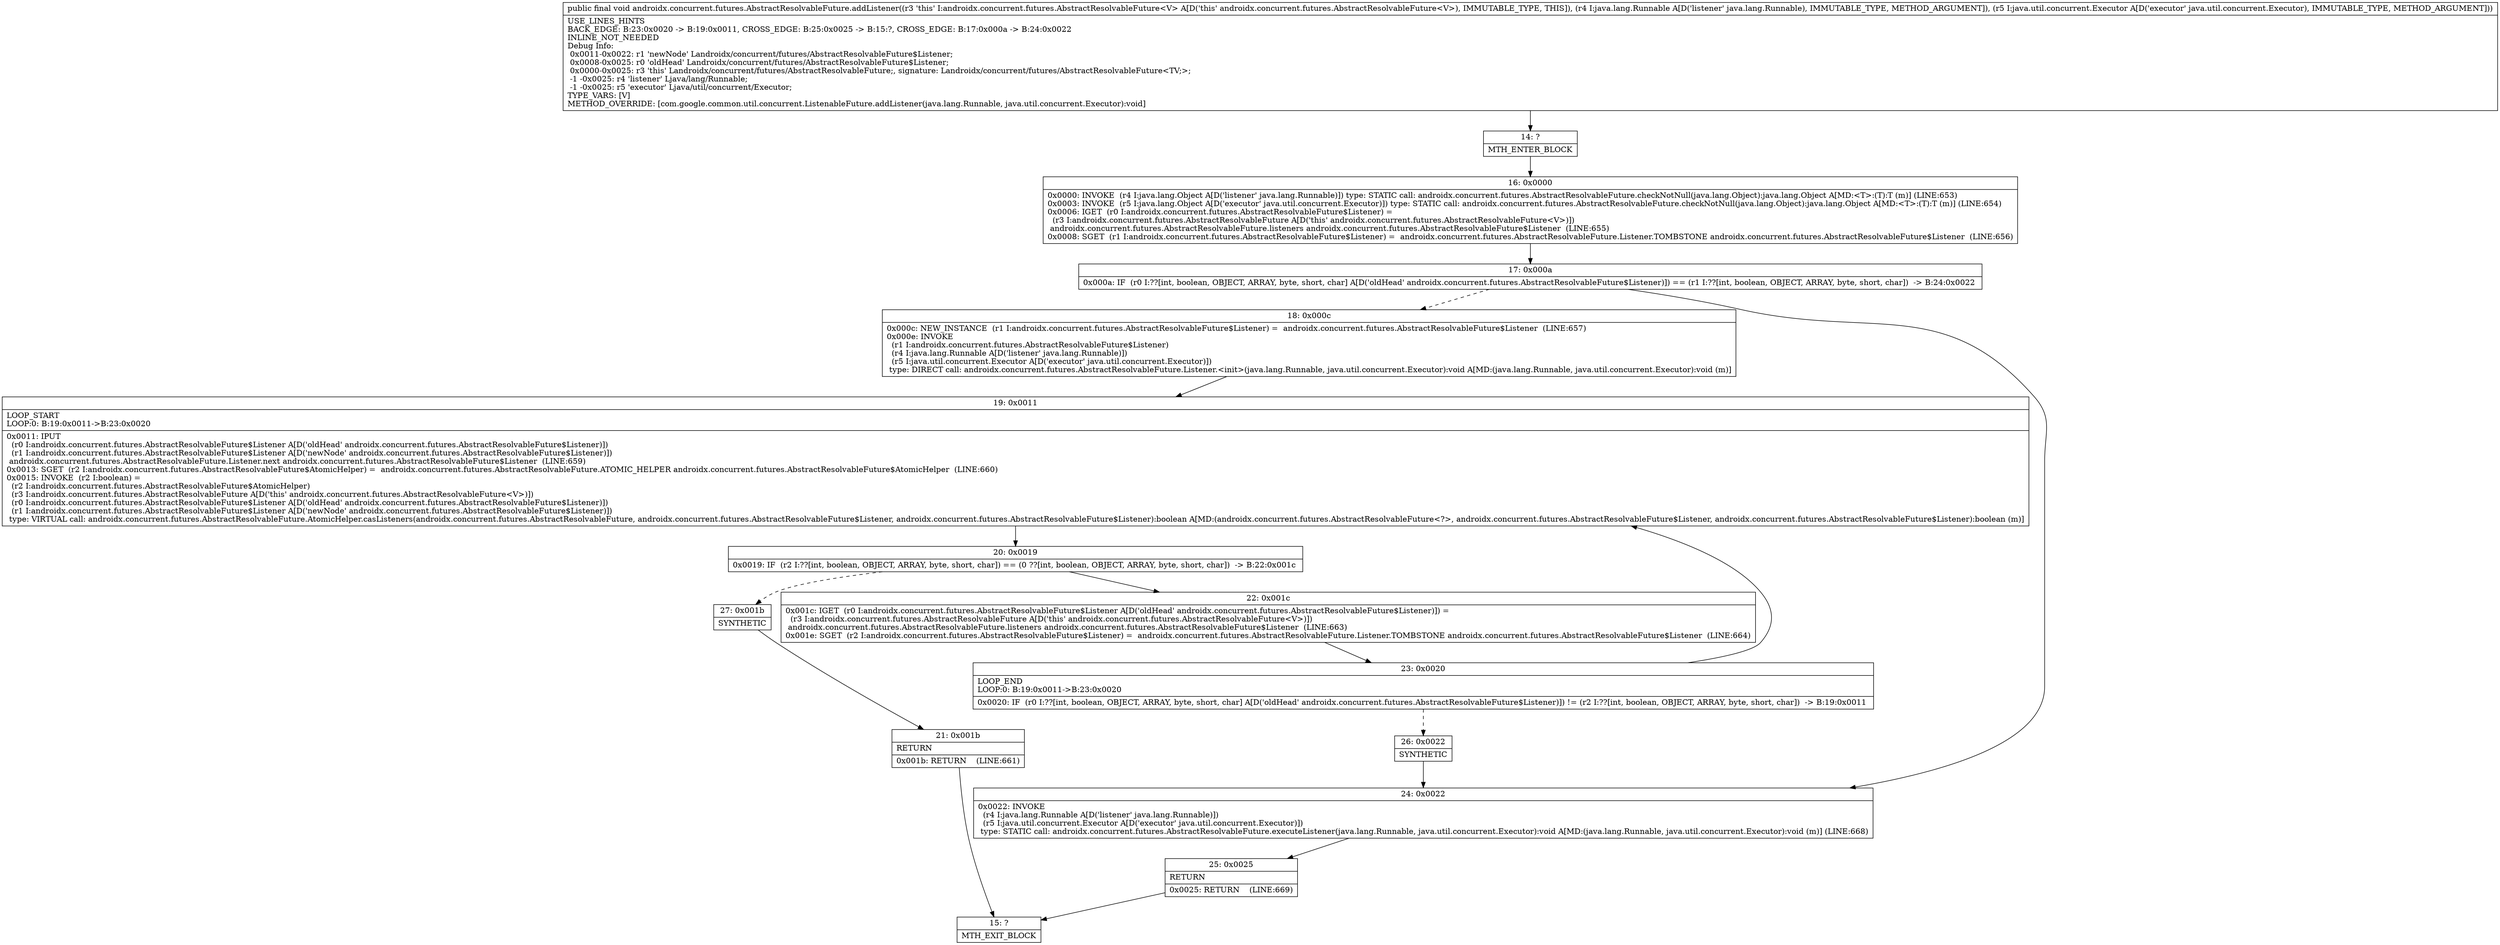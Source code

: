 digraph "CFG forandroidx.concurrent.futures.AbstractResolvableFuture.addListener(Ljava\/lang\/Runnable;Ljava\/util\/concurrent\/Executor;)V" {
Node_14 [shape=record,label="{14\:\ ?|MTH_ENTER_BLOCK\l}"];
Node_16 [shape=record,label="{16\:\ 0x0000|0x0000: INVOKE  (r4 I:java.lang.Object A[D('listener' java.lang.Runnable)]) type: STATIC call: androidx.concurrent.futures.AbstractResolvableFuture.checkNotNull(java.lang.Object):java.lang.Object A[MD:\<T\>:(T):T (m)] (LINE:653)\l0x0003: INVOKE  (r5 I:java.lang.Object A[D('executor' java.util.concurrent.Executor)]) type: STATIC call: androidx.concurrent.futures.AbstractResolvableFuture.checkNotNull(java.lang.Object):java.lang.Object A[MD:\<T\>:(T):T (m)] (LINE:654)\l0x0006: IGET  (r0 I:androidx.concurrent.futures.AbstractResolvableFuture$Listener) = \l  (r3 I:androidx.concurrent.futures.AbstractResolvableFuture A[D('this' androidx.concurrent.futures.AbstractResolvableFuture\<V\>)])\l androidx.concurrent.futures.AbstractResolvableFuture.listeners androidx.concurrent.futures.AbstractResolvableFuture$Listener  (LINE:655)\l0x0008: SGET  (r1 I:androidx.concurrent.futures.AbstractResolvableFuture$Listener) =  androidx.concurrent.futures.AbstractResolvableFuture.Listener.TOMBSTONE androidx.concurrent.futures.AbstractResolvableFuture$Listener  (LINE:656)\l}"];
Node_17 [shape=record,label="{17\:\ 0x000a|0x000a: IF  (r0 I:??[int, boolean, OBJECT, ARRAY, byte, short, char] A[D('oldHead' androidx.concurrent.futures.AbstractResolvableFuture$Listener)]) == (r1 I:??[int, boolean, OBJECT, ARRAY, byte, short, char])  \-\> B:24:0x0022 \l}"];
Node_18 [shape=record,label="{18\:\ 0x000c|0x000c: NEW_INSTANCE  (r1 I:androidx.concurrent.futures.AbstractResolvableFuture$Listener) =  androidx.concurrent.futures.AbstractResolvableFuture$Listener  (LINE:657)\l0x000e: INVOKE  \l  (r1 I:androidx.concurrent.futures.AbstractResolvableFuture$Listener)\l  (r4 I:java.lang.Runnable A[D('listener' java.lang.Runnable)])\l  (r5 I:java.util.concurrent.Executor A[D('executor' java.util.concurrent.Executor)])\l type: DIRECT call: androidx.concurrent.futures.AbstractResolvableFuture.Listener.\<init\>(java.lang.Runnable, java.util.concurrent.Executor):void A[MD:(java.lang.Runnable, java.util.concurrent.Executor):void (m)]\l}"];
Node_19 [shape=record,label="{19\:\ 0x0011|LOOP_START\lLOOP:0: B:19:0x0011\-\>B:23:0x0020\l|0x0011: IPUT  \l  (r0 I:androidx.concurrent.futures.AbstractResolvableFuture$Listener A[D('oldHead' androidx.concurrent.futures.AbstractResolvableFuture$Listener)])\l  (r1 I:androidx.concurrent.futures.AbstractResolvableFuture$Listener A[D('newNode' androidx.concurrent.futures.AbstractResolvableFuture$Listener)])\l androidx.concurrent.futures.AbstractResolvableFuture.Listener.next androidx.concurrent.futures.AbstractResolvableFuture$Listener  (LINE:659)\l0x0013: SGET  (r2 I:androidx.concurrent.futures.AbstractResolvableFuture$AtomicHelper) =  androidx.concurrent.futures.AbstractResolvableFuture.ATOMIC_HELPER androidx.concurrent.futures.AbstractResolvableFuture$AtomicHelper  (LINE:660)\l0x0015: INVOKE  (r2 I:boolean) = \l  (r2 I:androidx.concurrent.futures.AbstractResolvableFuture$AtomicHelper)\l  (r3 I:androidx.concurrent.futures.AbstractResolvableFuture A[D('this' androidx.concurrent.futures.AbstractResolvableFuture\<V\>)])\l  (r0 I:androidx.concurrent.futures.AbstractResolvableFuture$Listener A[D('oldHead' androidx.concurrent.futures.AbstractResolvableFuture$Listener)])\l  (r1 I:androidx.concurrent.futures.AbstractResolvableFuture$Listener A[D('newNode' androidx.concurrent.futures.AbstractResolvableFuture$Listener)])\l type: VIRTUAL call: androidx.concurrent.futures.AbstractResolvableFuture.AtomicHelper.casListeners(androidx.concurrent.futures.AbstractResolvableFuture, androidx.concurrent.futures.AbstractResolvableFuture$Listener, androidx.concurrent.futures.AbstractResolvableFuture$Listener):boolean A[MD:(androidx.concurrent.futures.AbstractResolvableFuture\<?\>, androidx.concurrent.futures.AbstractResolvableFuture$Listener, androidx.concurrent.futures.AbstractResolvableFuture$Listener):boolean (m)]\l}"];
Node_20 [shape=record,label="{20\:\ 0x0019|0x0019: IF  (r2 I:??[int, boolean, OBJECT, ARRAY, byte, short, char]) == (0 ??[int, boolean, OBJECT, ARRAY, byte, short, char])  \-\> B:22:0x001c \l}"];
Node_22 [shape=record,label="{22\:\ 0x001c|0x001c: IGET  (r0 I:androidx.concurrent.futures.AbstractResolvableFuture$Listener A[D('oldHead' androidx.concurrent.futures.AbstractResolvableFuture$Listener)]) = \l  (r3 I:androidx.concurrent.futures.AbstractResolvableFuture A[D('this' androidx.concurrent.futures.AbstractResolvableFuture\<V\>)])\l androidx.concurrent.futures.AbstractResolvableFuture.listeners androidx.concurrent.futures.AbstractResolvableFuture$Listener  (LINE:663)\l0x001e: SGET  (r2 I:androidx.concurrent.futures.AbstractResolvableFuture$Listener) =  androidx.concurrent.futures.AbstractResolvableFuture.Listener.TOMBSTONE androidx.concurrent.futures.AbstractResolvableFuture$Listener  (LINE:664)\l}"];
Node_23 [shape=record,label="{23\:\ 0x0020|LOOP_END\lLOOP:0: B:19:0x0011\-\>B:23:0x0020\l|0x0020: IF  (r0 I:??[int, boolean, OBJECT, ARRAY, byte, short, char] A[D('oldHead' androidx.concurrent.futures.AbstractResolvableFuture$Listener)]) != (r2 I:??[int, boolean, OBJECT, ARRAY, byte, short, char])  \-\> B:19:0x0011 \l}"];
Node_26 [shape=record,label="{26\:\ 0x0022|SYNTHETIC\l}"];
Node_27 [shape=record,label="{27\:\ 0x001b|SYNTHETIC\l}"];
Node_21 [shape=record,label="{21\:\ 0x001b|RETURN\l|0x001b: RETURN    (LINE:661)\l}"];
Node_15 [shape=record,label="{15\:\ ?|MTH_EXIT_BLOCK\l}"];
Node_24 [shape=record,label="{24\:\ 0x0022|0x0022: INVOKE  \l  (r4 I:java.lang.Runnable A[D('listener' java.lang.Runnable)])\l  (r5 I:java.util.concurrent.Executor A[D('executor' java.util.concurrent.Executor)])\l type: STATIC call: androidx.concurrent.futures.AbstractResolvableFuture.executeListener(java.lang.Runnable, java.util.concurrent.Executor):void A[MD:(java.lang.Runnable, java.util.concurrent.Executor):void (m)] (LINE:668)\l}"];
Node_25 [shape=record,label="{25\:\ 0x0025|RETURN\l|0x0025: RETURN    (LINE:669)\l}"];
MethodNode[shape=record,label="{public final void androidx.concurrent.futures.AbstractResolvableFuture.addListener((r3 'this' I:androidx.concurrent.futures.AbstractResolvableFuture\<V\> A[D('this' androidx.concurrent.futures.AbstractResolvableFuture\<V\>), IMMUTABLE_TYPE, THIS]), (r4 I:java.lang.Runnable A[D('listener' java.lang.Runnable), IMMUTABLE_TYPE, METHOD_ARGUMENT]), (r5 I:java.util.concurrent.Executor A[D('executor' java.util.concurrent.Executor), IMMUTABLE_TYPE, METHOD_ARGUMENT]))  | USE_LINES_HINTS\lBACK_EDGE: B:23:0x0020 \-\> B:19:0x0011, CROSS_EDGE: B:25:0x0025 \-\> B:15:?, CROSS_EDGE: B:17:0x000a \-\> B:24:0x0022\lINLINE_NOT_NEEDED\lDebug Info:\l  0x0011\-0x0022: r1 'newNode' Landroidx\/concurrent\/futures\/AbstractResolvableFuture$Listener;\l  0x0008\-0x0025: r0 'oldHead' Landroidx\/concurrent\/futures\/AbstractResolvableFuture$Listener;\l  0x0000\-0x0025: r3 'this' Landroidx\/concurrent\/futures\/AbstractResolvableFuture;, signature: Landroidx\/concurrent\/futures\/AbstractResolvableFuture\<TV;\>;\l  \-1 \-0x0025: r4 'listener' Ljava\/lang\/Runnable;\l  \-1 \-0x0025: r5 'executor' Ljava\/util\/concurrent\/Executor;\lTYPE_VARS: [V]\lMETHOD_OVERRIDE: [com.google.common.util.concurrent.ListenableFuture.addListener(java.lang.Runnable, java.util.concurrent.Executor):void]\l}"];
MethodNode -> Node_14;Node_14 -> Node_16;
Node_16 -> Node_17;
Node_17 -> Node_18[style=dashed];
Node_17 -> Node_24;
Node_18 -> Node_19;
Node_19 -> Node_20;
Node_20 -> Node_22;
Node_20 -> Node_27[style=dashed];
Node_22 -> Node_23;
Node_23 -> Node_19;
Node_23 -> Node_26[style=dashed];
Node_26 -> Node_24;
Node_27 -> Node_21;
Node_21 -> Node_15;
Node_24 -> Node_25;
Node_25 -> Node_15;
}

